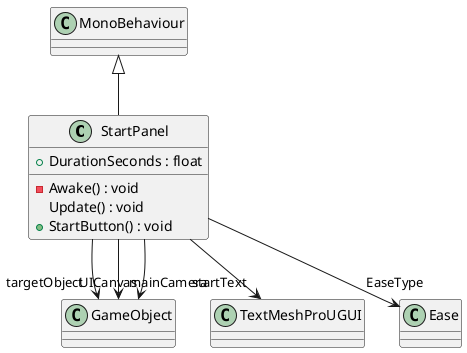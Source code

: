 @startuml
class StartPanel {
    + DurationSeconds : float
    - Awake() : void
    Update() : void
    + StartButton() : void
}
MonoBehaviour <|-- StartPanel
StartPanel --> "targetObject" GameObject
StartPanel --> "mainCamera" GameObject
StartPanel --> "UICanvas" GameObject
StartPanel --> "startText" TextMeshProUGUI
StartPanel --> "EaseType" Ease
@enduml
